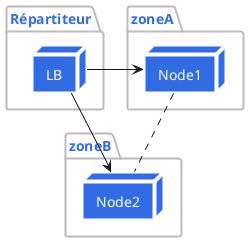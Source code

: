 @startuml

skinparam package {
    BackgroundColor #fff
    BorderColor #bbb
    BorderThickness 2
    FontColor #326ce5
    TitleFontColor #326ce5
}
skinparam node {
    BackgroundColor #326ce5
    BorderColor white
    BorderThickness 4
    FontColor white
}

package "Répartiteur" as LB {
  node "LB" as vip
}

package "zoneA" as zoneA {
  node "Node1" as n1
}

package "zoneB" as zoneB {
  node "Node2" as n2
}

vip -> n1
vip -> n2
n1 .. n2

@enduml
